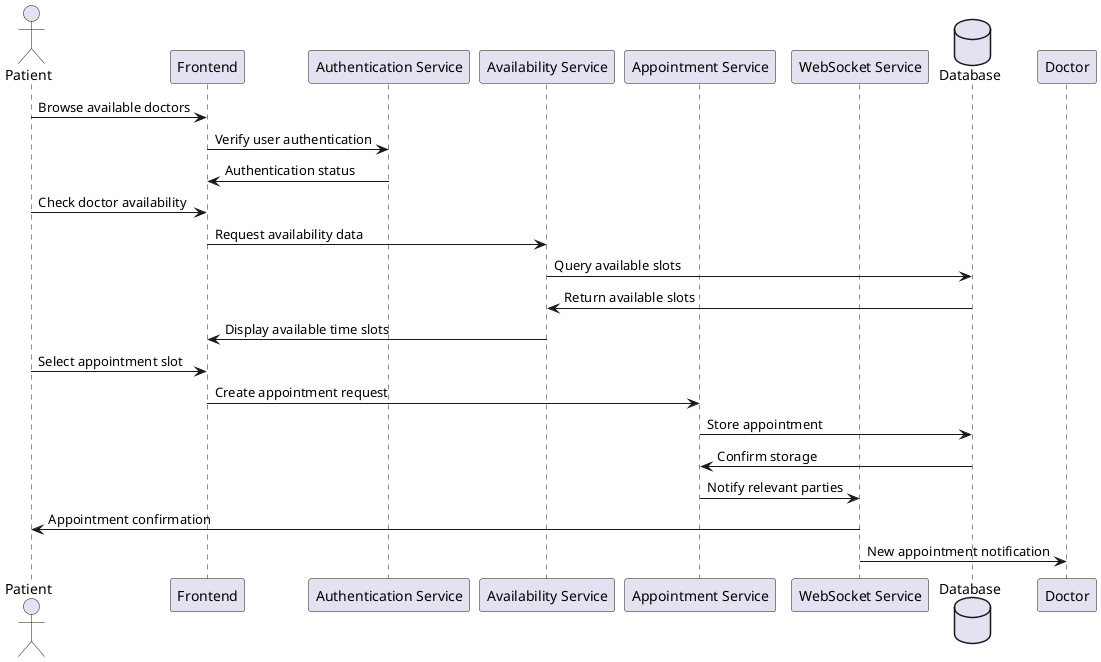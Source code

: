 @startuml TabibMeet Appointment Booking Sequence

actor Patient
participant "Frontend" as FE
participant "Authentication Service" as AUTH
participant "Availability Service" as AVAIL
participant "Appointment Service" as APPT
participant "WebSocket Service" as WS
database "Database" as DB

Patient -> FE: Browse available doctors
FE -> AUTH: Verify user authentication
AUTH -> FE: Authentication status

Patient -> FE: Check doctor availability
FE -> AVAIL: Request availability data
AVAIL -> DB: Query available slots
DB -> AVAIL: Return available slots
AVAIL -> FE: Display available time slots

Patient -> FE: Select appointment slot
FE -> APPT: Create appointment request
APPT -> DB: Store appointment
DB -> APPT: Confirm storage
APPT -> WS: Notify relevant parties
WS -> Patient: Appointment confirmation
WS -> Doctor: New appointment notification

@enduml
